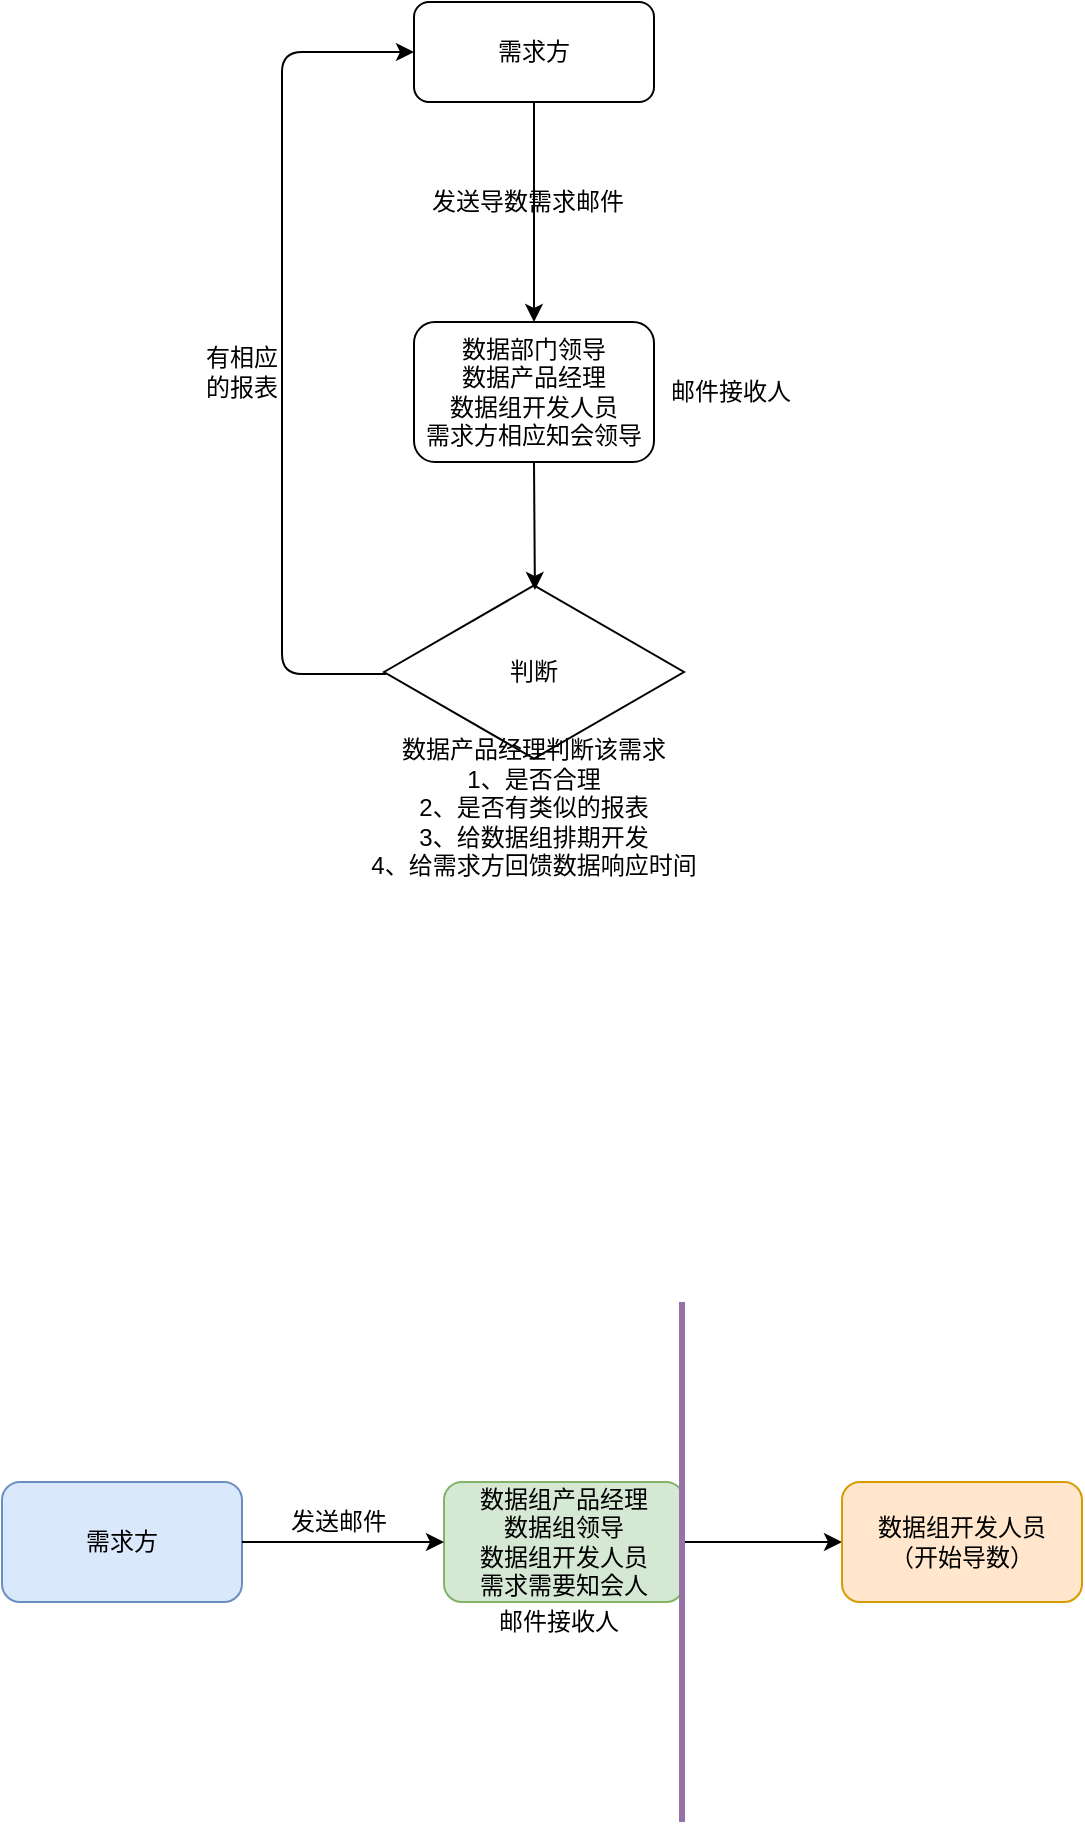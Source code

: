 <mxfile version="10.6.3" type="github"><diagram id="hr6ZpEPu9qD0KCaZJRck" name="第 1 页"><mxGraphModel dx="874" dy="625" grid="1" gridSize="10" guides="1" tooltips="1" connect="1" arrows="1" fold="1" page="1" pageScale="1" pageWidth="827" pageHeight="1169" math="0" shadow="0"><root><mxCell id="0"/><mxCell id="1" parent="0"/><mxCell id="6iRcDdgtWItW6HtPLt8w-1" value="需求方" style="rounded=1;whiteSpace=wrap;html=1;" vertex="1" parent="1"><mxGeometry x="236" y="20" width="120" height="50" as="geometry"/></mxCell><mxCell id="6iRcDdgtWItW6HtPLt8w-3" value="数据部门领导&lt;br&gt;数据产品经理&lt;br&gt;数据组开发人员&lt;br&gt;需求方相应知会领导&lt;br&gt;" style="rounded=1;whiteSpace=wrap;html=1;" vertex="1" parent="1"><mxGeometry x="236" y="180" width="120" height="70" as="geometry"/></mxCell><mxCell id="6iRcDdgtWItW6HtPLt8w-4" value="" style="endArrow=classic;html=1;entryX=0.5;entryY=0;entryDx=0;entryDy=0;" edge="1" parent="1" source="6iRcDdgtWItW6HtPLt8w-1" target="6iRcDdgtWItW6HtPLt8w-3"><mxGeometry width="50" height="50" relative="1" as="geometry"><mxPoint x="30" y="380" as="sourcePoint"/><mxPoint x="330" y="310" as="targetPoint"/><Array as="points"/></mxGeometry></mxCell><mxCell id="6iRcDdgtWItW6HtPLt8w-6" value="发送导数需求邮件" style="text;html=1;strokeColor=none;fillColor=none;align=center;verticalAlign=middle;whiteSpace=wrap;rounded=0;" vertex="1" parent="1"><mxGeometry x="243" y="110" width="100" height="20" as="geometry"/></mxCell><mxCell id="6iRcDdgtWItW6HtPLt8w-7" value="邮件接收人" style="text;html=1;strokeColor=none;fillColor=none;align=center;verticalAlign=middle;whiteSpace=wrap;rounded=0;" vertex="1" parent="1"><mxGeometry x="356" y="205" width="77" height="20" as="geometry"/></mxCell><mxCell id="6iRcDdgtWItW6HtPLt8w-8" value="判断" style="html=1;whiteSpace=wrap;aspect=fixed;shape=isoRectangle;" vertex="1" parent="1"><mxGeometry x="221" y="310" width="150" height="90" as="geometry"/></mxCell><mxCell id="6iRcDdgtWItW6HtPLt8w-9" value="" style="endArrow=classic;html=1;exitX=0.5;exitY=1;exitDx=0;exitDy=0;entryX=0.503;entryY=0.044;entryDx=0;entryDy=0;entryPerimeter=0;" edge="1" parent="1" source="6iRcDdgtWItW6HtPLt8w-3" target="6iRcDdgtWItW6HtPLt8w-8"><mxGeometry width="50" height="50" relative="1" as="geometry"><mxPoint x="420" y="220" as="sourcePoint"/><mxPoint x="470" y="170" as="targetPoint"/></mxGeometry></mxCell><mxCell id="6iRcDdgtWItW6HtPLt8w-11" value="数据产品经理判断该需求&lt;br&gt;1、是否合理&lt;br&gt;2、是否有类似的报表&lt;br&gt;3、给数据组排期开发&lt;br&gt;4、给需求方回馈数据响应时间&lt;br&gt;&lt;br&gt;" style="text;html=1;strokeColor=none;fillColor=none;align=center;verticalAlign=middle;whiteSpace=wrap;rounded=0;" vertex="1" parent="1"><mxGeometry x="211" y="420" width="170" height="20" as="geometry"/></mxCell><mxCell id="6iRcDdgtWItW6HtPLt8w-15" value="" style="endArrow=classic;html=1;exitX=0.007;exitY=0.511;exitDx=0;exitDy=0;exitPerimeter=0;entryX=0;entryY=0.5;entryDx=0;entryDy=0;" edge="1" parent="1" source="6iRcDdgtWItW6HtPLt8w-8" target="6iRcDdgtWItW6HtPLt8w-1"><mxGeometry width="50" height="50" relative="1" as="geometry"><mxPoint x="140" y="390" as="sourcePoint"/><mxPoint x="160" y="40" as="targetPoint"/><Array as="points"><mxPoint x="170" y="356"/><mxPoint x="170" y="45"/></Array></mxGeometry></mxCell><mxCell id="6iRcDdgtWItW6HtPLt8w-16" value="有相应的报表" style="text;html=1;strokeColor=none;fillColor=none;align=center;verticalAlign=middle;whiteSpace=wrap;rounded=0;" vertex="1" parent="1"><mxGeometry x="130" y="195" width="40" height="20" as="geometry"/></mxCell><mxCell id="6iRcDdgtWItW6HtPLt8w-17" value="需求方" style="rounded=1;whiteSpace=wrap;html=1;fillColor=#dae8fc;strokeColor=#6c8ebf;" vertex="1" parent="1"><mxGeometry x="30" y="760" width="120" height="60" as="geometry"/></mxCell><mxCell id="6iRcDdgtWItW6HtPLt8w-25" style="edgeStyle=orthogonalEdgeStyle;rounded=0;orthogonalLoop=1;jettySize=auto;html=1;exitX=1;exitY=0.5;exitDx=0;exitDy=0;" edge="1" parent="1" source="6iRcDdgtWItW6HtPLt8w-18" target="6iRcDdgtWItW6HtPLt8w-24"><mxGeometry relative="1" as="geometry"/></mxCell><mxCell id="6iRcDdgtWItW6HtPLt8w-18" value="数据组产品经理&lt;br&gt;数据组领导&lt;br&gt;数据组开发人员&lt;br&gt;需求需要知会人&lt;br&gt;" style="rounded=1;whiteSpace=wrap;html=1;fillColor=#d5e8d4;strokeColor=#82b366;" vertex="1" parent="1"><mxGeometry x="251" y="760" width="120" height="60" as="geometry"/></mxCell><mxCell id="6iRcDdgtWItW6HtPLt8w-19" value="" style="endArrow=classic;html=1;exitX=1;exitY=0.5;exitDx=0;exitDy=0;entryX=0;entryY=0.5;entryDx=0;entryDy=0;" edge="1" parent="1" source="6iRcDdgtWItW6HtPLt8w-17" target="6iRcDdgtWItW6HtPLt8w-18"><mxGeometry width="50" height="50" relative="1" as="geometry"><mxPoint x="130" y="980" as="sourcePoint"/><mxPoint x="180" y="930" as="targetPoint"/></mxGeometry></mxCell><mxCell id="6iRcDdgtWItW6HtPLt8w-20" value="邮件接收人" style="text;html=1;strokeColor=none;fillColor=none;align=center;verticalAlign=middle;whiteSpace=wrap;rounded=0;" vertex="1" parent="1"><mxGeometry x="274" y="820" width="69" height="20" as="geometry"/></mxCell><mxCell id="6iRcDdgtWItW6HtPLt8w-21" value="发送邮件" style="text;html=1;strokeColor=none;fillColor=none;align=center;verticalAlign=middle;whiteSpace=wrap;rounded=0;" vertex="1" parent="1"><mxGeometry x="164" y="770" width="69" height="20" as="geometry"/></mxCell><mxCell id="6iRcDdgtWItW6HtPLt8w-24" value="数据组开发人员&lt;br&gt;（开始导数）&lt;br&gt;" style="rounded=1;whiteSpace=wrap;html=1;fillColor=#ffe6cc;strokeColor=#d79b00;" vertex="1" parent="1"><mxGeometry x="450" y="760" width="120" height="60" as="geometry"/></mxCell><mxCell id="6iRcDdgtWItW6HtPLt8w-26" value="" style="endArrow=none;html=1;strokeWidth=3;fillColor=#e1d5e7;strokeColor=#9673a6;" edge="1" parent="1"><mxGeometry width="50" height="50" relative="1" as="geometry"><mxPoint x="370" y="930" as="sourcePoint"/><mxPoint x="370" y="670" as="targetPoint"/></mxGeometry></mxCell></root></mxGraphModel></diagram></mxfile>